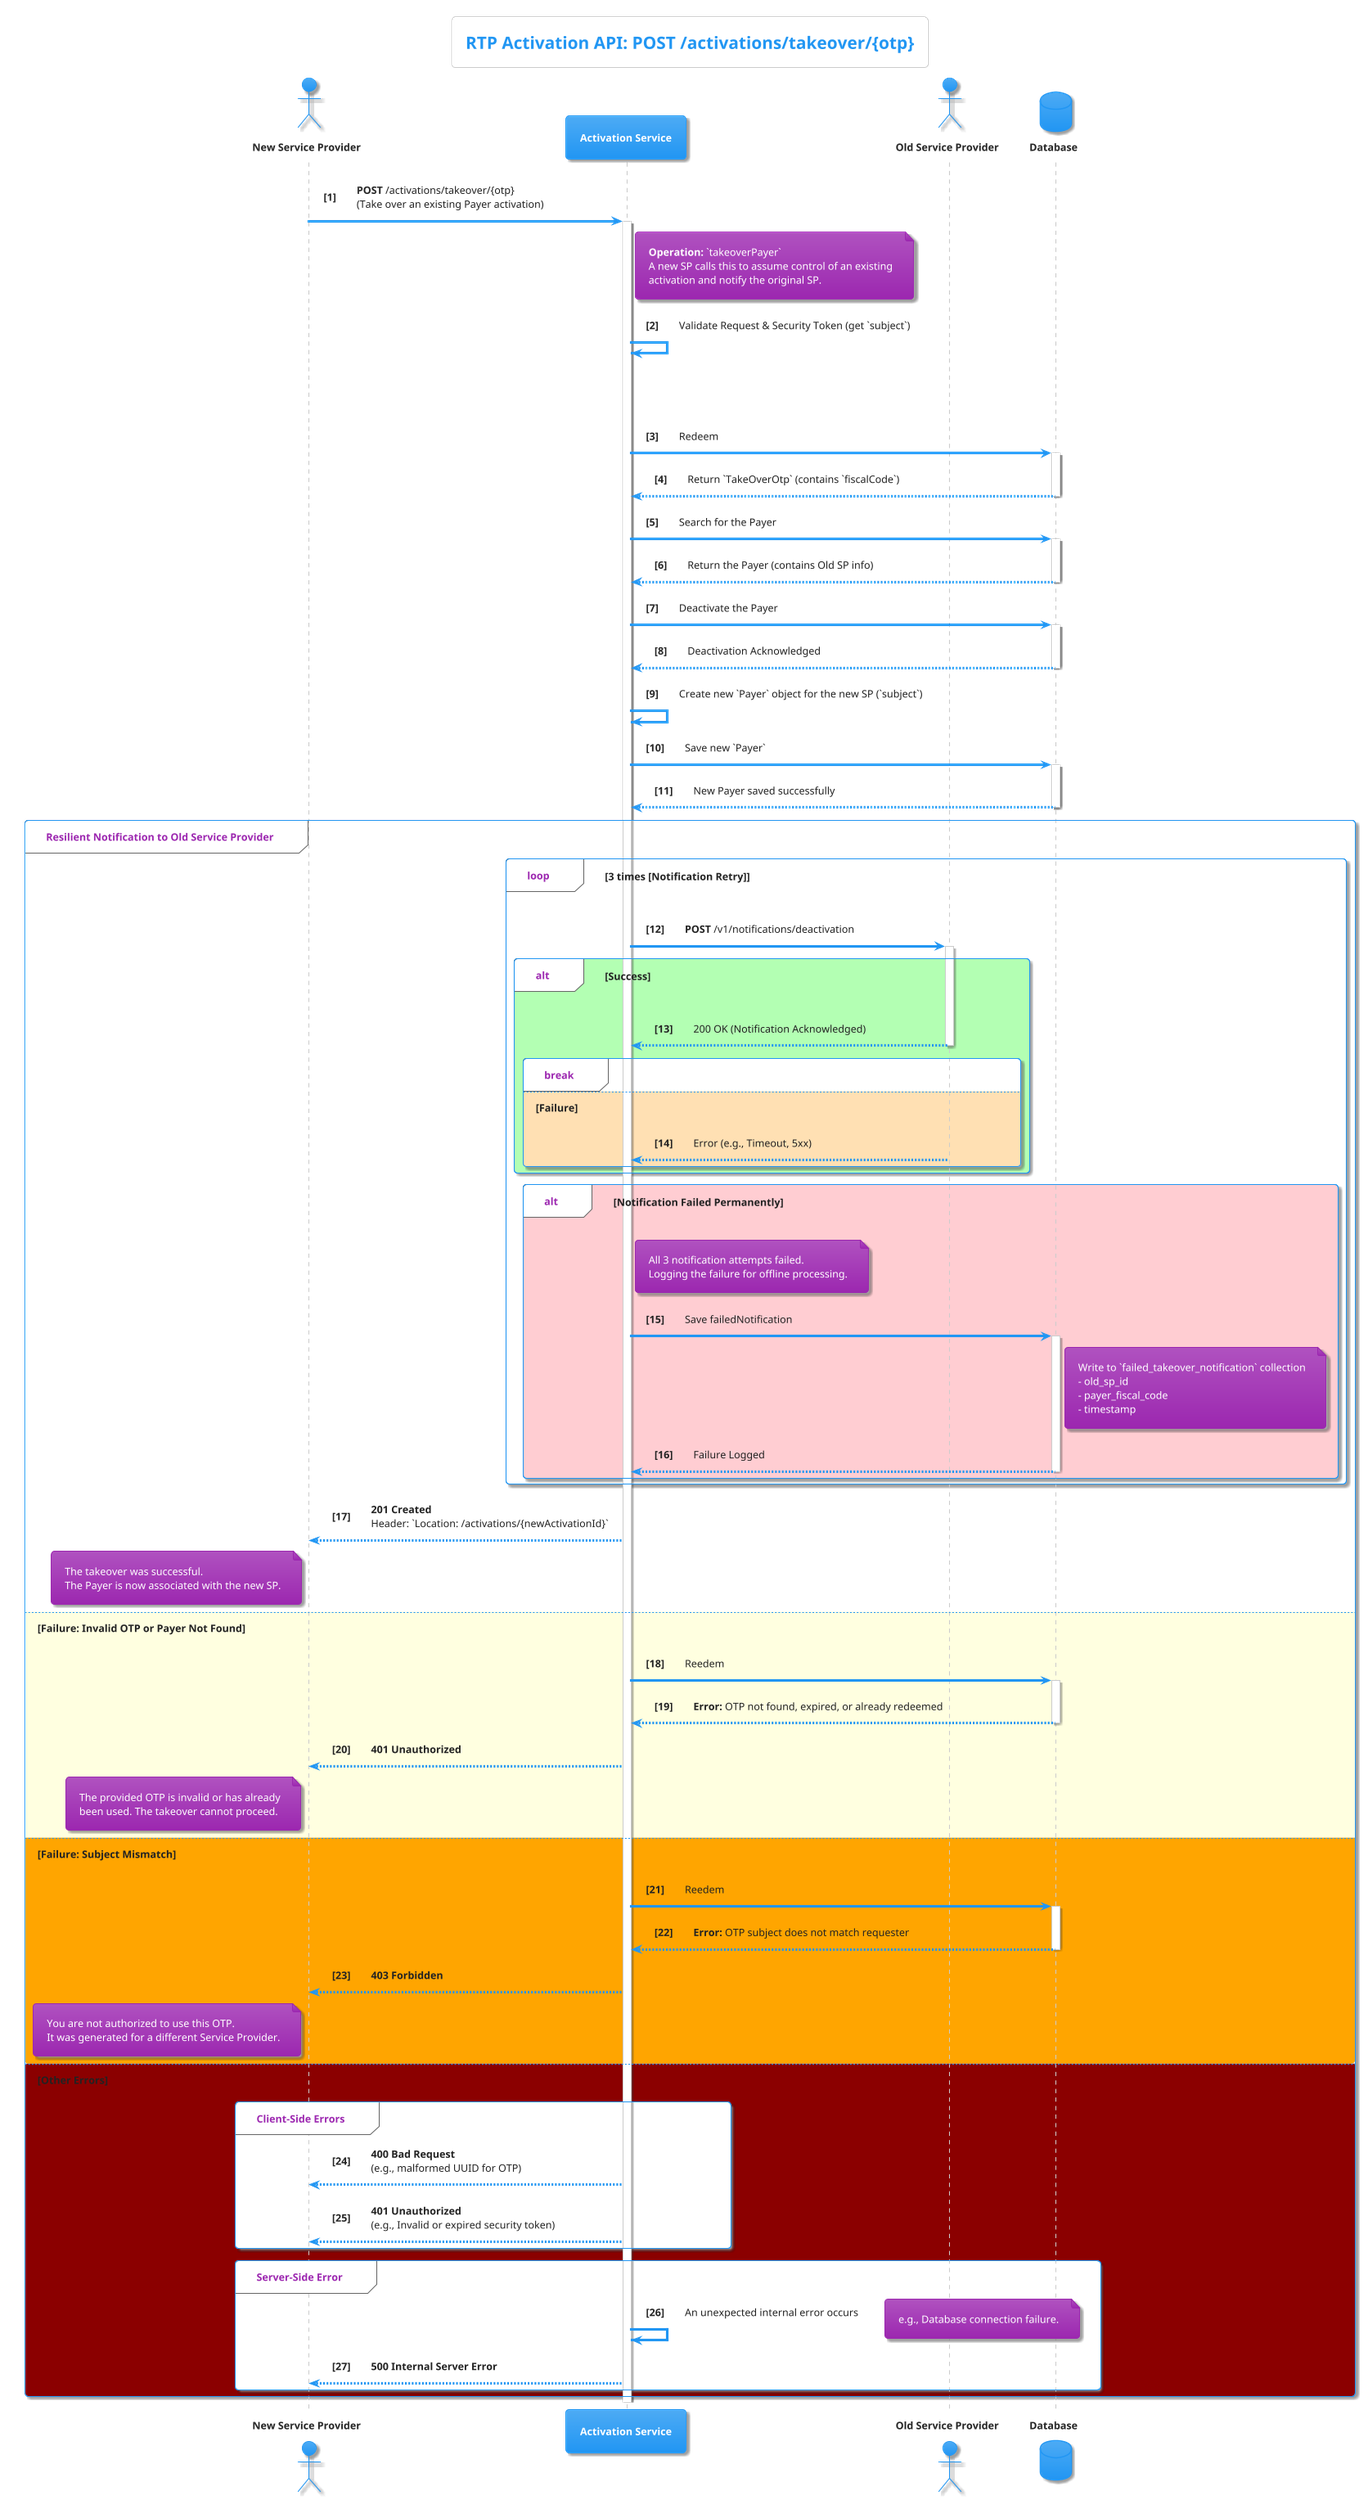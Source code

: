 @startuml
' PlantUML Diagram for RTP Payer Takeover API with Resilient Notification
' Title: Unified RTP Takeover Sequence Diagram
' Version: 3.0.0
' Description: This diagram shows the takeover process, including a resilient
'              notification mechanism with retries and a DB log for failures.

!theme materia

title RTP Activation API: POST /activations/takeover/{otp}

actor "**New Service Provider**" as NewSP
participant "**Activation Service**" as AS
actor "**Old Service Provider**" as OldSP
database "**Database**" as DB

autonumber "<b>[0]"

NewSP -> AS: **POST** /activations/takeover/{otp}\n(Take over an existing Payer activation)
activate AS

note right of AS
  **Operation:** `takeoverPayer`
  A new SP calls this to assume control of an existing
  activation and notify the original SP.
end note

AS -> AS: Validate Request & Security Token (get `subject`)

alt #palegreen **Success Case: Takeover Complete**

    AS -> DB: Redeem
    activate DB
    DB --> AS: Return `TakeOverOtp` (contains `fiscalCode`)
    deactivate DB

    AS -> DB: Search for the Payer
    activate DB
    DB --> AS: Return the Payer (contains Old SP info)
    deactivate DB

    AS -> DB: Deactivate the Payer
    activate DB
    DB --> AS: Deactivation Acknowledged
    deactivate DB

    AS -> AS: Create new `Payer` object for the new SP (`subject`)
    
    AS -> DB: Save new `Payer`
    activate DB
    DB --> AS: New Payer saved successfully
    deactivate DB

    ' ==========================================================
    ' New Section: Resilient Notification Logic
    ' ==========================================================
    group Resilient Notification to Old Service Provider
    
        loop 3 times [Notification Retry]
            AS -> OldSP: **POST** /v1/notifications/deactivation
            activate OldSP
            
            alt #b3ffb3 Success
                OldSP --> AS: 200 OK (Notification Acknowledged)
                deactivate OldSP
                break
            else #ffe0b3 Failure
                OldSP --> AS: Error (e.g., Timeout, 5xx)
                deactivate OldSP
            end
        end
        
        alt #ffcdd2 Notification Failed Permanently
            note right of AS
                All 3 notification attempts failed.
                Logging the failure for offline processing.
            end note
            
            AS -> DB: Save failedNotification
            activate DB
            note right of DB
                Write to `failed_takeover_notification` collection
                - old_sp_id
                - payer_fiscal_code
                - timestamp
            end note
            DB --> AS: Failure Logged
            deactivate DB
        end
    end

    AS --> NewSP: **201 Created**\nHeader: `Location: /activations/{newActivationId}`
    note left of NewSP
        The takeover was successful.
        The Payer is now associated with the new SP.
    end note

else #lightyellow **Failure: Invalid OTP or Payer Not Found**

    AS -> DB: Reedem
    activate DB
    DB --> AS: **Error:** OTP not found, expired, or already redeemed
    deactivate DB

    AS --> NewSP: **401 Unauthorized**
    note left of NewSP
        The provided OTP is invalid or has already
        been used. The takeover cannot proceed.
    end note

else #orange **Failure: Subject Mismatch**

    AS -> DB: Reedem
    activate DB
    DB --> AS: **Error:** OTP subject does not match requester
    deactivate DB

    AS --> NewSP: **403 Forbidden**
    note left of NewSP
        You are not authorized to use this OTP.
        It was generated for a different Service Provider.
    end note

else #darkred **Other Errors**

    group Client-Side Errors
        AS --> NewSP: **400 Bad Request**\n(e.g., malformed UUID for OTP)
        AS --> NewSP: **401 Unauthorized**\n(e.g., Invalid or expired security token)
    end group

    group Server-Side Error
        AS -> AS: An unexpected internal error occurs
        note right
            e.g., Database connection failure.
        end note
        AS --> NewSP: **500 Internal Server Error**
    end group

end

deactivate AS
@enduml
